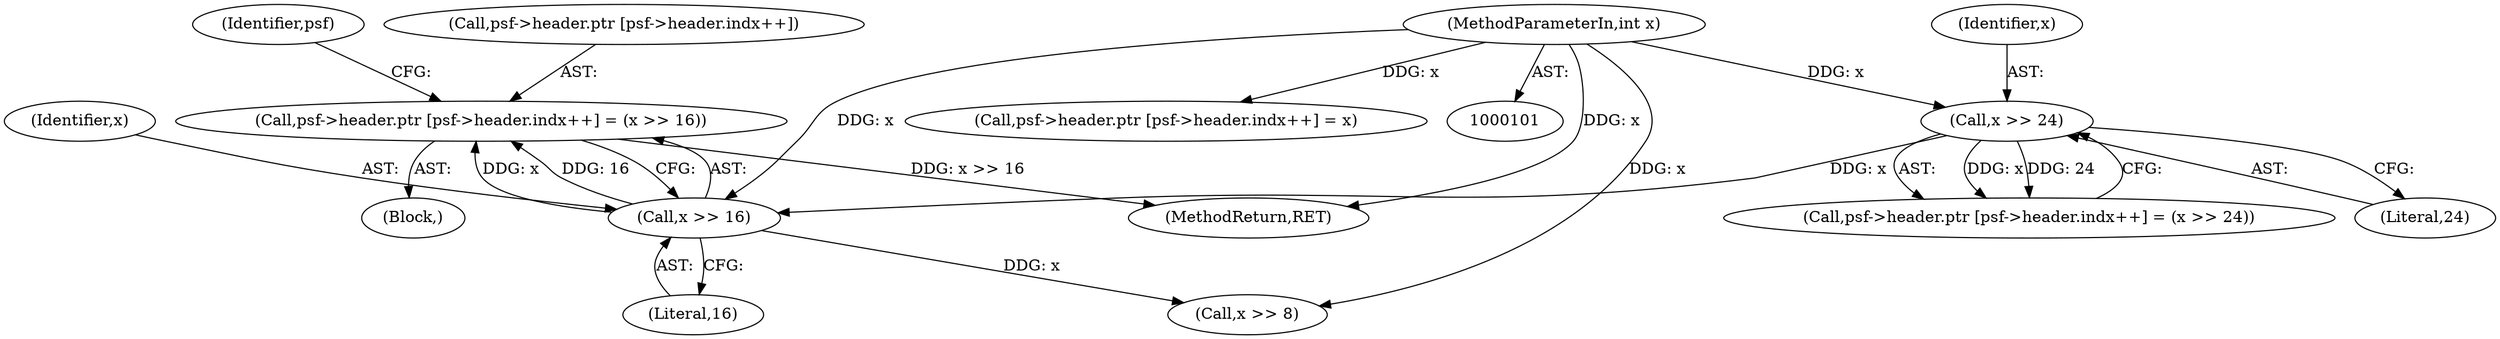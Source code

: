 digraph "0_libsndfile_708e996c87c5fae77b104ccfeb8f6db784c32074_3@array" {
"1000121" [label="(Call,psf->header.ptr [psf->header.indx++] = (x >> 16))"];
"1000134" [label="(Call,x >> 16)"];
"1000118" [label="(Call,x >> 24)"];
"1000103" [label="(MethodParameterIn,int x)"];
"1000122" [label="(Call,psf->header.ptr [psf->header.indx++])"];
"1000167" [label="(MethodReturn,RET)"];
"1000134" [label="(Call,x >> 16)"];
"1000135" [label="(Identifier,x)"];
"1000119" [label="(Identifier,x)"];
"1000153" [label="(Call,psf->header.ptr [psf->header.indx++] = x)"];
"1000104" [label="(Block,)"];
"1000105" [label="(Call,psf->header.ptr [psf->header.indx++] = (x >> 24))"];
"1000121" [label="(Call,psf->header.ptr [psf->header.indx++] = (x >> 16))"];
"1000103" [label="(MethodParameterIn,int x)"];
"1000136" [label="(Literal,16)"];
"1000150" [label="(Call,x >> 8)"];
"1000120" [label="(Literal,24)"];
"1000118" [label="(Call,x >> 24)"];
"1000141" [label="(Identifier,psf)"];
"1000121" -> "1000104"  [label="AST: "];
"1000121" -> "1000134"  [label="CFG: "];
"1000122" -> "1000121"  [label="AST: "];
"1000134" -> "1000121"  [label="AST: "];
"1000141" -> "1000121"  [label="CFG: "];
"1000121" -> "1000167"  [label="DDG: x >> 16"];
"1000134" -> "1000121"  [label="DDG: x"];
"1000134" -> "1000121"  [label="DDG: 16"];
"1000134" -> "1000136"  [label="CFG: "];
"1000135" -> "1000134"  [label="AST: "];
"1000136" -> "1000134"  [label="AST: "];
"1000118" -> "1000134"  [label="DDG: x"];
"1000103" -> "1000134"  [label="DDG: x"];
"1000134" -> "1000150"  [label="DDG: x"];
"1000118" -> "1000105"  [label="AST: "];
"1000118" -> "1000120"  [label="CFG: "];
"1000119" -> "1000118"  [label="AST: "];
"1000120" -> "1000118"  [label="AST: "];
"1000105" -> "1000118"  [label="CFG: "];
"1000118" -> "1000105"  [label="DDG: x"];
"1000118" -> "1000105"  [label="DDG: 24"];
"1000103" -> "1000118"  [label="DDG: x"];
"1000103" -> "1000101"  [label="AST: "];
"1000103" -> "1000167"  [label="DDG: x"];
"1000103" -> "1000150"  [label="DDG: x"];
"1000103" -> "1000153"  [label="DDG: x"];
}
